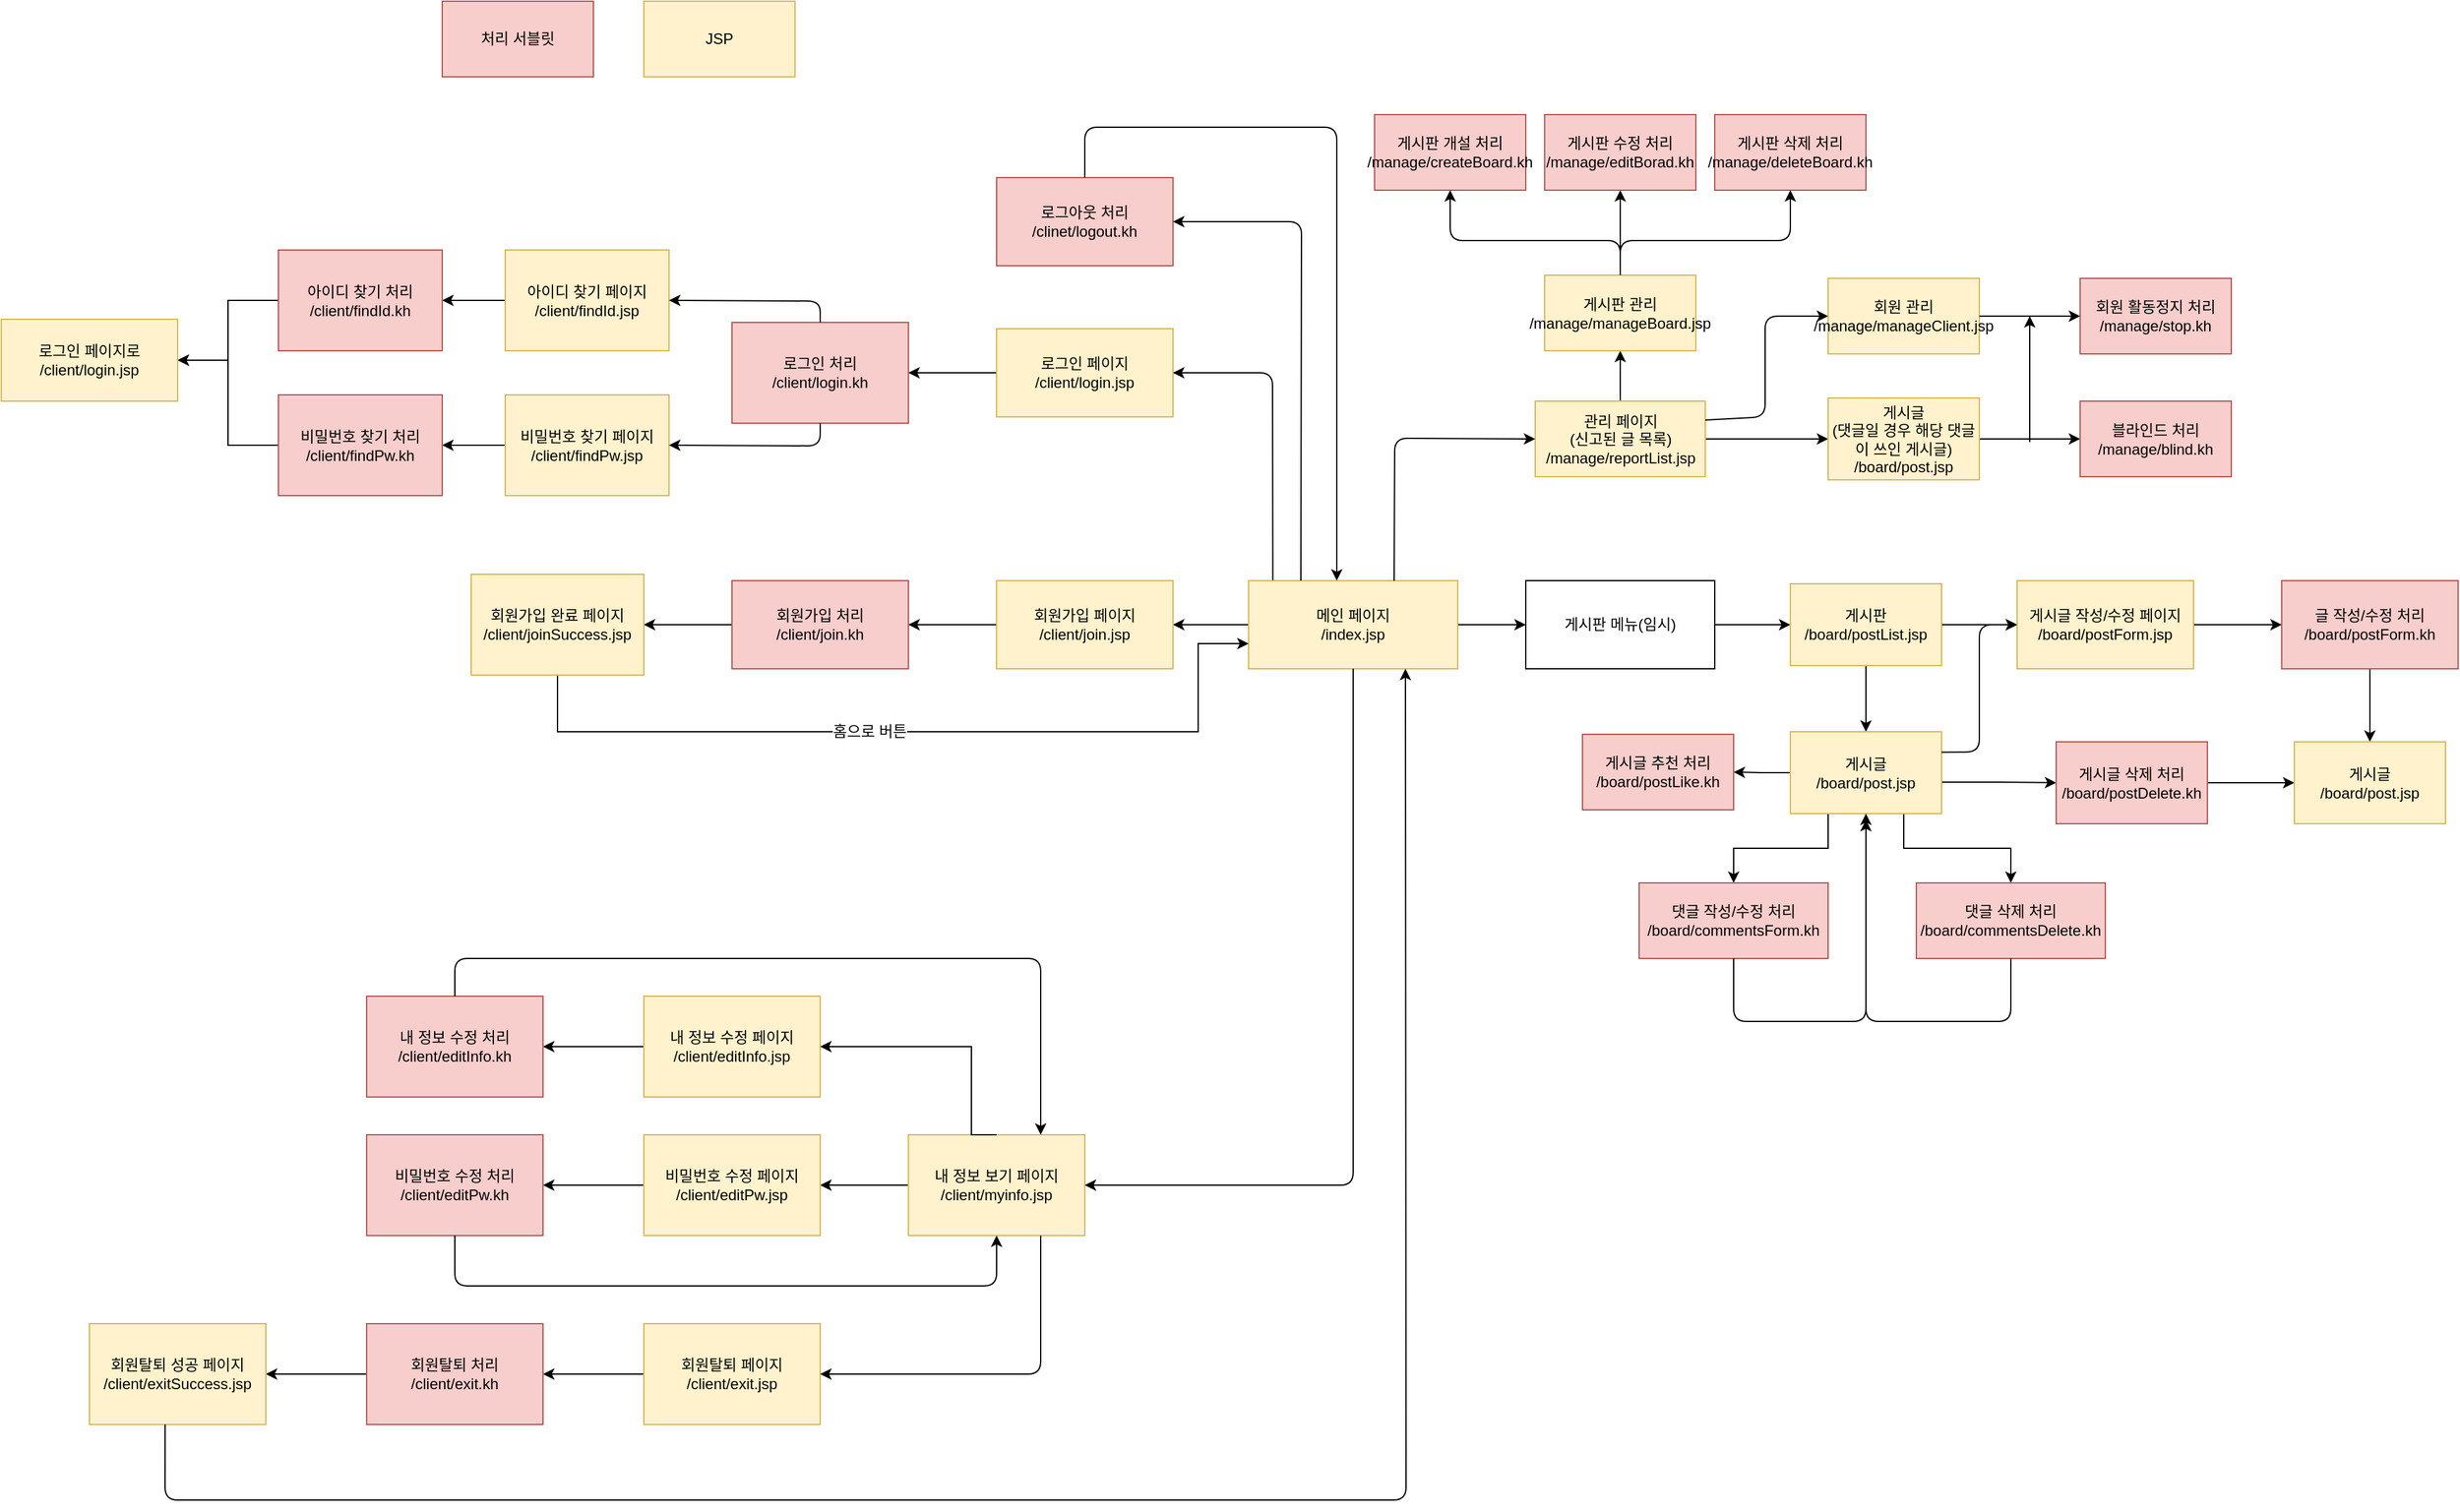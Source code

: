 <mxfile version="14.6.13" type="github">
  <diagram id="mC9mLiqQ_s6ltAapUeoM" name="Page-1">
    <mxGraphModel dx="2530" dy="1842" grid="1" gridSize="10" guides="1" tooltips="1" connect="1" arrows="1" fold="1" page="1" pageScale="1" pageWidth="827" pageHeight="1169" math="0" shadow="0">
      <root>
        <mxCell id="0" />
        <mxCell id="1" parent="0" />
        <mxCell id="nnKQ1JKZnjKHlzkCzVtV-10" value="" style="edgeStyle=orthogonalEdgeStyle;rounded=0;orthogonalLoop=1;jettySize=auto;html=1;" parent="1" source="joYM71LnYFRUX5e8SblC-1" target="Nu2AYAcBw3wLmnYxCcNV-2" edge="1">
          <mxGeometry relative="1" as="geometry" />
        </mxCell>
        <mxCell id="nnKQ1JKZnjKHlzkCzVtV-20" value="" style="edgeStyle=orthogonalEdgeStyle;rounded=0;orthogonalLoop=1;jettySize=auto;html=1;" parent="1" source="joYM71LnYFRUX5e8SblC-1" target="nnKQ1JKZnjKHlzkCzVtV-19" edge="1">
          <mxGeometry relative="1" as="geometry" />
        </mxCell>
        <mxCell id="joYM71LnYFRUX5e8SblC-1" value="&lt;div&gt;메인 페이지&lt;/div&gt;&lt;div&gt;/index.jsp&lt;br&gt;&lt;/div&gt;" style="rounded=0;whiteSpace=wrap;html=1;fillColor=#fff2cc;strokeColor=#d6b656;" parent="1" vertex="1">
          <mxGeometry x="450" y="250" width="166" height="70" as="geometry" />
        </mxCell>
        <mxCell id="Nu2AYAcBw3wLmnYxCcNV-13" value="" style="edgeStyle=orthogonalEdgeStyle;rounded=0;orthogonalLoop=1;jettySize=auto;html=1;" parent="1" source="Nu2AYAcBw3wLmnYxCcNV-1" target="Nu2AYAcBw3wLmnYxCcNV-12" edge="1">
          <mxGeometry relative="1" as="geometry" />
        </mxCell>
        <mxCell id="Nu2AYAcBw3wLmnYxCcNV-1" value="&lt;div&gt;로그인 페이지&lt;/div&gt;&lt;div&gt;/client/login.jsp&lt;br&gt;&lt;/div&gt;" style="rounded=0;whiteSpace=wrap;html=1;fillColor=#fff2cc;strokeColor=#d6b656;" parent="1" vertex="1">
          <mxGeometry x="250" y="50" width="140" height="70" as="geometry" />
        </mxCell>
        <mxCell id="Nu2AYAcBw3wLmnYxCcNV-6" value="" style="edgeStyle=orthogonalEdgeStyle;rounded=0;orthogonalLoop=1;jettySize=auto;html=1;" parent="1" source="Nu2AYAcBw3wLmnYxCcNV-2" target="Nu2AYAcBw3wLmnYxCcNV-5" edge="1">
          <mxGeometry relative="1" as="geometry" />
        </mxCell>
        <mxCell id="Nu2AYAcBw3wLmnYxCcNV-2" value="&lt;div&gt;회원가입 페이지&lt;/div&gt;&lt;div&gt;/client/join.jsp&lt;br&gt;&lt;/div&gt;" style="rounded=0;whiteSpace=wrap;html=1;fillColor=#fff2cc;strokeColor=#d6b656;" parent="1" vertex="1">
          <mxGeometry x="250" y="250" width="140" height="70" as="geometry" />
        </mxCell>
        <mxCell id="Nu2AYAcBw3wLmnYxCcNV-28" value="" style="edgeStyle=orthogonalEdgeStyle;rounded=0;orthogonalLoop=1;jettySize=auto;html=1;" parent="1" source="Nu2AYAcBw3wLmnYxCcNV-5" target="Nu2AYAcBw3wLmnYxCcNV-7" edge="1">
          <mxGeometry relative="1" as="geometry" />
        </mxCell>
        <mxCell id="Nu2AYAcBw3wLmnYxCcNV-5" value="&lt;div&gt;회원가입 처리&lt;br&gt;&lt;/div&gt;&lt;div&gt;/client/join.kh&lt;br&gt;&lt;/div&gt;" style="rounded=0;whiteSpace=wrap;html=1;fillColor=#f8cecc;strokeColor=#b85450;" parent="1" vertex="1">
          <mxGeometry x="40" y="250" width="140" height="70" as="geometry" />
        </mxCell>
        <mxCell id="Nu2AYAcBw3wLmnYxCcNV-10" value="&lt;font style=&quot;font-size: 12px&quot;&gt;홈으로 버튼&lt;/font&gt;" style="edgeStyle=orthogonalEdgeStyle;rounded=0;orthogonalLoop=1;jettySize=auto;html=1;exitX=0.5;exitY=0;exitDx=0;exitDy=0;" parent="1" source="Nu2AYAcBw3wLmnYxCcNV-7" edge="1">
          <mxGeometry relative="1" as="geometry">
            <mxPoint x="450" y="300" as="targetPoint" />
            <Array as="points">
              <mxPoint x="-98" y="370" />
              <mxPoint x="410" y="370" />
              <mxPoint x="410" y="300" />
              <mxPoint x="450" y="300" />
            </Array>
          </mxGeometry>
        </mxCell>
        <mxCell id="Nu2AYAcBw3wLmnYxCcNV-7" value="&lt;div&gt;회원가입 완료 페이지&lt;/div&gt;&lt;div&gt;/client/joinSuccess.jsp&lt;br&gt;&lt;/div&gt;" style="rounded=0;whiteSpace=wrap;html=1;fillColor=#fff2cc;strokeColor=#d6b656;" parent="1" vertex="1">
          <mxGeometry x="-167" y="245" width="137" height="80" as="geometry" />
        </mxCell>
        <mxCell id="Nu2AYAcBw3wLmnYxCcNV-12" value="&lt;div&gt;로그인 처리&lt;/div&gt;&lt;div&gt;/client/login.kh&lt;br&gt;&lt;/div&gt;" style="rounded=0;whiteSpace=wrap;html=1;fillColor=#f8cecc;strokeColor=#b85450;" parent="1" vertex="1">
          <mxGeometry x="40" y="45" width="140" height="80" as="geometry" />
        </mxCell>
        <mxCell id="Nu2AYAcBw3wLmnYxCcNV-21" value="" style="edgeStyle=orthogonalEdgeStyle;rounded=0;orthogonalLoop=1;jettySize=auto;html=1;" parent="1" source="Nu2AYAcBw3wLmnYxCcNV-15" target="Nu2AYAcBw3wLmnYxCcNV-17" edge="1">
          <mxGeometry relative="1" as="geometry" />
        </mxCell>
        <mxCell id="Nu2AYAcBw3wLmnYxCcNV-15" value="&lt;div&gt;아이디 찾기 페이지&lt;br&gt;&lt;/div&gt;&lt;div&gt;/client/findId.jsp&lt;br&gt;&lt;/div&gt;" style="rounded=0;whiteSpace=wrap;html=1;fillColor=#fff2cc;strokeColor=#d6b656;" parent="1" vertex="1">
          <mxGeometry x="-140" y="-12.5" width="130" height="80" as="geometry" />
        </mxCell>
        <mxCell id="Nu2AYAcBw3wLmnYxCcNV-22" value="" style="edgeStyle=orthogonalEdgeStyle;rounded=0;orthogonalLoop=1;jettySize=auto;html=1;" parent="1" source="Nu2AYAcBw3wLmnYxCcNV-16" target="Nu2AYAcBw3wLmnYxCcNV-18" edge="1">
          <mxGeometry relative="1" as="geometry" />
        </mxCell>
        <mxCell id="Nu2AYAcBw3wLmnYxCcNV-16" value="&lt;div&gt;비밀번호 찾기 페이지&lt;br&gt;&lt;/div&gt;&lt;div&gt;/client/findPw.jsp&lt;br&gt;&lt;/div&gt;" style="rounded=0;whiteSpace=wrap;html=1;fillColor=#fff2cc;strokeColor=#d6b656;" parent="1" vertex="1">
          <mxGeometry x="-140" y="102.5" width="130" height="80" as="geometry" />
        </mxCell>
        <mxCell id="Nu2AYAcBw3wLmnYxCcNV-25" value="" style="edgeStyle=orthogonalEdgeStyle;rounded=0;orthogonalLoop=1;jettySize=auto;html=1;" parent="1" source="Nu2AYAcBw3wLmnYxCcNV-17" target="Nu2AYAcBw3wLmnYxCcNV-24" edge="1">
          <mxGeometry relative="1" as="geometry" />
        </mxCell>
        <mxCell id="Nu2AYAcBw3wLmnYxCcNV-17" value="&lt;div&gt;아이디 찾기 처리&lt;br&gt;&lt;/div&gt;&lt;div&gt;/client/findId.kh&lt;br&gt;&lt;/div&gt;" style="rounded=0;whiteSpace=wrap;html=1;fillColor=#f8cecc;strokeColor=#b85450;" parent="1" vertex="1">
          <mxGeometry x="-320" y="-12.5" width="130" height="80" as="geometry" />
        </mxCell>
        <mxCell id="Nu2AYAcBw3wLmnYxCcNV-26" value="" style="edgeStyle=orthogonalEdgeStyle;rounded=0;orthogonalLoop=1;jettySize=auto;html=1;" parent="1" source="Nu2AYAcBw3wLmnYxCcNV-18" target="Nu2AYAcBw3wLmnYxCcNV-24" edge="1">
          <mxGeometry relative="1" as="geometry" />
        </mxCell>
        <mxCell id="Nu2AYAcBw3wLmnYxCcNV-18" value="&lt;div&gt;비밀번호 찾기 처리&lt;br&gt;&lt;/div&gt;&lt;div&gt;/client/findPw.kh&lt;br&gt;&lt;/div&gt;" style="rounded=0;whiteSpace=wrap;html=1;fillColor=#f8cecc;strokeColor=#b85450;" parent="1" vertex="1">
          <mxGeometry x="-320" y="102.5" width="130" height="80" as="geometry" />
        </mxCell>
        <mxCell id="Nu2AYAcBw3wLmnYxCcNV-24" value="&lt;div&gt;로그인 페이지로&lt;/div&gt;&lt;div&gt;/client/login.jsp&lt;br&gt;&lt;/div&gt;" style="rounded=0;whiteSpace=wrap;html=1;fillColor=#fff2cc;strokeColor=#d6b656;" parent="1" vertex="1">
          <mxGeometry x="-540" y="42.5" width="140" height="65" as="geometry" />
        </mxCell>
        <mxCell id="QGhlJYClcwNzzbrt0RkC-1" value="" style="edgeStyle=orthogonalEdgeStyle;rounded=0;orthogonalLoop=1;jettySize=auto;html=1;" parent="1" source="Nu2AYAcBw3wLmnYxCcNV-31" target="Nu2AYAcBw3wLmnYxCcNV-33" edge="1">
          <mxGeometry relative="1" as="geometry" />
        </mxCell>
        <mxCell id="Nu2AYAcBw3wLmnYxCcNV-31" value="&lt;div&gt;내 정보 보기 페이지&lt;br&gt;&lt;/div&gt;&lt;div&gt;/client/myinfo.jsp&lt;br&gt;&lt;/div&gt;" style="rounded=0;whiteSpace=wrap;html=1;fillColor=#fff2cc;strokeColor=#d6b656;" parent="1" vertex="1">
          <mxGeometry x="180" y="690" width="140" height="80" as="geometry" />
        </mxCell>
        <mxCell id="nnKQ1JKZnjKHlzkCzVtV-5" value="" style="edgeStyle=orthogonalEdgeStyle;rounded=0;orthogonalLoop=1;jettySize=auto;html=1;" parent="1" source="Nu2AYAcBw3wLmnYxCcNV-32" target="Nu2AYAcBw3wLmnYxCcNV-37" edge="1">
          <mxGeometry relative="1" as="geometry" />
        </mxCell>
        <mxCell id="Nu2AYAcBw3wLmnYxCcNV-32" value="&lt;div&gt;회원탈퇴 페이지&lt;br&gt;&lt;/div&gt;&lt;div&gt;/client/exit.jsp&lt;br&gt;&lt;/div&gt;" style="rounded=0;whiteSpace=wrap;html=1;fillColor=#fff2cc;strokeColor=#d6b656;" parent="1" vertex="1">
          <mxGeometry x="-30" y="840" width="140" height="80" as="geometry" />
        </mxCell>
        <mxCell id="QGhlJYClcwNzzbrt0RkC-2" value="" style="edgeStyle=orthogonalEdgeStyle;rounded=0;orthogonalLoop=1;jettySize=auto;html=1;" parent="1" source="Nu2AYAcBw3wLmnYxCcNV-33" target="Nu2AYAcBw3wLmnYxCcNV-36" edge="1">
          <mxGeometry relative="1" as="geometry" />
        </mxCell>
        <mxCell id="Nu2AYAcBw3wLmnYxCcNV-33" value="&lt;div&gt;비밀번호 수정 페이지&lt;br&gt;&lt;/div&gt;&lt;div&gt;/client/editPw.jsp&lt;br&gt;&lt;/div&gt;" style="rounded=0;whiteSpace=wrap;html=1;fillColor=#fff2cc;strokeColor=#d6b656;" parent="1" vertex="1">
          <mxGeometry x="-30" y="690" width="140" height="80" as="geometry" />
        </mxCell>
        <mxCell id="QGhlJYClcwNzzbrt0RkC-6" value="" style="edgeStyle=orthogonalEdgeStyle;rounded=0;orthogonalLoop=1;jettySize=auto;html=1;" parent="1" source="Nu2AYAcBw3wLmnYxCcNV-34" target="Nu2AYAcBw3wLmnYxCcNV-35" edge="1">
          <mxGeometry relative="1" as="geometry" />
        </mxCell>
        <mxCell id="Nu2AYAcBw3wLmnYxCcNV-34" value="&lt;div&gt;내 정보 수정 페이지&lt;br&gt;&lt;/div&gt;&lt;div&gt;/client/editInfo.jsp&lt;br&gt;&lt;/div&gt;" style="rounded=0;whiteSpace=wrap;html=1;fillColor=#fff2cc;strokeColor=#d6b656;" parent="1" vertex="1">
          <mxGeometry x="-30" y="580" width="140" height="80" as="geometry" />
        </mxCell>
        <mxCell id="Nu2AYAcBw3wLmnYxCcNV-35" value="&lt;div&gt;내 정보 수정 처리&lt;br&gt;&lt;/div&gt;&lt;div&gt;/client/editInfo.kh&lt;br&gt;&lt;/div&gt;" style="rounded=0;whiteSpace=wrap;html=1;fillColor=#f8cecc;strokeColor=#b85450;" parent="1" vertex="1">
          <mxGeometry x="-250" y="580" width="140" height="80" as="geometry" />
        </mxCell>
        <mxCell id="Nu2AYAcBw3wLmnYxCcNV-36" value="&lt;div&gt;비밀번호 수정 처리&lt;br&gt;&lt;/div&gt;&lt;div&gt;/client/editPw.kh&lt;br&gt;&lt;/div&gt;" style="rounded=0;whiteSpace=wrap;html=1;fillColor=#f8cecc;strokeColor=#b85450;" parent="1" vertex="1">
          <mxGeometry x="-250" y="690" width="140" height="80" as="geometry" />
        </mxCell>
        <mxCell id="nnKQ1JKZnjKHlzkCzVtV-7" value="" style="edgeStyle=orthogonalEdgeStyle;rounded=0;orthogonalLoop=1;jettySize=auto;html=1;" parent="1" source="Nu2AYAcBw3wLmnYxCcNV-37" target="nnKQ1JKZnjKHlzkCzVtV-6" edge="1">
          <mxGeometry relative="1" as="geometry" />
        </mxCell>
        <mxCell id="Nu2AYAcBw3wLmnYxCcNV-37" value="&lt;div&gt;회원탈퇴 처리&lt;br&gt;&lt;/div&gt;&lt;div&gt;/client/exit.kh&lt;br&gt;&lt;/div&gt;" style="rounded=0;whiteSpace=wrap;html=1;fillColor=#f8cecc;strokeColor=#b85450;" parent="1" vertex="1">
          <mxGeometry x="-250" y="840" width="140" height="80" as="geometry" />
        </mxCell>
        <mxCell id="QGhlJYClcwNzzbrt0RkC-5" value="" style="endArrow=classic;html=1;rounded=0;edgeStyle=orthogonalEdgeStyle;exitX=0.5;exitY=0;exitDx=0;exitDy=0;entryX=1;entryY=0.5;entryDx=0;entryDy=0;" parent="1" source="Nu2AYAcBw3wLmnYxCcNV-31" target="Nu2AYAcBw3wLmnYxCcNV-34" edge="1">
          <mxGeometry width="50" height="50" relative="1" as="geometry">
            <mxPoint x="200" y="625" as="sourcePoint" />
            <mxPoint x="250" y="575" as="targetPoint" />
            <Array as="points">
              <mxPoint x="230" y="690" />
              <mxPoint x="230" y="620" />
            </Array>
          </mxGeometry>
        </mxCell>
        <mxCell id="nnKQ1JKZnjKHlzkCzVtV-1" value="" style="endArrow=classic;html=1;exitX=0.5;exitY=1;exitDx=0;exitDy=0;entryX=1;entryY=0.5;entryDx=0;entryDy=0;" parent="1" source="joYM71LnYFRUX5e8SblC-1" target="Nu2AYAcBw3wLmnYxCcNV-31" edge="1">
          <mxGeometry width="50" height="50" relative="1" as="geometry">
            <mxPoint x="550" y="620" as="sourcePoint" />
            <mxPoint x="460" y="730" as="targetPoint" />
            <Array as="points">
              <mxPoint x="533" y="730" />
            </Array>
          </mxGeometry>
        </mxCell>
        <mxCell id="nnKQ1JKZnjKHlzkCzVtV-2" value="" style="endArrow=classic;html=1;exitX=0.5;exitY=0;exitDx=0;exitDy=0;entryX=0.75;entryY=0;entryDx=0;entryDy=0;" parent="1" source="Nu2AYAcBw3wLmnYxCcNV-35" target="Nu2AYAcBw3wLmnYxCcNV-31" edge="1">
          <mxGeometry width="50" height="50" relative="1" as="geometry">
            <mxPoint x="-350" y="585" as="sourcePoint" />
            <mxPoint x="-300" y="535" as="targetPoint" />
            <Array as="points">
              <mxPoint x="-180" y="550" />
              <mxPoint x="285" y="550" />
            </Array>
          </mxGeometry>
        </mxCell>
        <mxCell id="nnKQ1JKZnjKHlzkCzVtV-3" value="" style="endArrow=classic;html=1;exitX=0.5;exitY=1;exitDx=0;exitDy=0;entryX=0.5;entryY=1;entryDx=0;entryDy=0;" parent="1" source="Nu2AYAcBw3wLmnYxCcNV-36" target="Nu2AYAcBw3wLmnYxCcNV-31" edge="1">
          <mxGeometry width="50" height="50" relative="1" as="geometry">
            <mxPoint x="16" y="843" as="sourcePoint" />
            <mxPoint x="66" y="793" as="targetPoint" />
            <Array as="points">
              <mxPoint x="-180" y="810" />
              <mxPoint x="250" y="810" />
            </Array>
          </mxGeometry>
        </mxCell>
        <mxCell id="nnKQ1JKZnjKHlzkCzVtV-4" value="" style="endArrow=classic;html=1;exitX=0.75;exitY=1;exitDx=0;exitDy=0;entryX=1;entryY=0.5;entryDx=0;entryDy=0;" parent="1" source="Nu2AYAcBw3wLmnYxCcNV-31" target="Nu2AYAcBw3wLmnYxCcNV-32" edge="1">
          <mxGeometry width="50" height="50" relative="1" as="geometry">
            <mxPoint x="226.5" y="910" as="sourcePoint" />
            <mxPoint x="276.5" y="860" as="targetPoint" />
            <Array as="points">
              <mxPoint x="285" y="880" />
            </Array>
          </mxGeometry>
        </mxCell>
        <mxCell id="nnKQ1JKZnjKHlzkCzVtV-6" value="&lt;div&gt;회원탈퇴 성공 페이지&lt;/div&gt;&lt;div&gt;/client/exitSuccess.jsp&lt;br&gt;&lt;/div&gt;" style="rounded=0;whiteSpace=wrap;html=1;fillColor=#fff2cc;strokeColor=#d6b656;" parent="1" vertex="1">
          <mxGeometry x="-470" y="840" width="140" height="80" as="geometry" />
        </mxCell>
        <mxCell id="nnKQ1JKZnjKHlzkCzVtV-8" value="" style="endArrow=classic;html=1;exitX=0.429;exitY=1;exitDx=0;exitDy=0;exitPerimeter=0;entryX=0.75;entryY=1;entryDx=0;entryDy=0;" parent="1" source="nnKQ1JKZnjKHlzkCzVtV-6" target="joYM71LnYFRUX5e8SblC-1" edge="1">
          <mxGeometry width="50" height="50" relative="1" as="geometry">
            <mxPoint x="-320" y="1010" as="sourcePoint" />
            <mxPoint x="440" y="880" as="targetPoint" />
            <Array as="points">
              <mxPoint x="-410" y="980" />
              <mxPoint x="575" y="980" />
            </Array>
          </mxGeometry>
        </mxCell>
        <mxCell id="nnKQ1JKZnjKHlzkCzVtV-11" value="" style="endArrow=classic;html=1;entryX=1;entryY=0.5;entryDx=0;entryDy=0;" parent="1" source="Nu2AYAcBw3wLmnYxCcNV-12" target="Nu2AYAcBw3wLmnYxCcNV-15" edge="1">
          <mxGeometry width="50" height="50" relative="1" as="geometry">
            <mxPoint x="50" y="10" as="sourcePoint" />
            <mxPoint x="100" y="-40" as="targetPoint" />
            <Array as="points">
              <mxPoint x="110" y="28" />
            </Array>
          </mxGeometry>
        </mxCell>
        <mxCell id="nnKQ1JKZnjKHlzkCzVtV-12" value="" style="endArrow=classic;html=1;exitX=0.5;exitY=1;exitDx=0;exitDy=0;entryX=1;entryY=0.5;entryDx=0;entryDy=0;" parent="1" source="Nu2AYAcBw3wLmnYxCcNV-12" target="Nu2AYAcBw3wLmnYxCcNV-16" edge="1">
          <mxGeometry width="50" height="50" relative="1" as="geometry">
            <mxPoint x="50" y="10" as="sourcePoint" />
            <mxPoint x="100" y="-40" as="targetPoint" />
            <Array as="points">
              <mxPoint x="110" y="143" />
            </Array>
          </mxGeometry>
        </mxCell>
        <mxCell id="nnKQ1JKZnjKHlzkCzVtV-15" value="" style="endArrow=classic;html=1;exitX=0.116;exitY=-0.005;exitDx=0;exitDy=0;exitPerimeter=0;entryX=1;entryY=0.5;entryDx=0;entryDy=0;" parent="1" source="joYM71LnYFRUX5e8SblC-1" target="Nu2AYAcBw3wLmnYxCcNV-1" edge="1">
          <mxGeometry width="50" height="50" relative="1" as="geometry">
            <mxPoint x="380" y="10" as="sourcePoint" />
            <mxPoint x="550" y="-140" as="targetPoint" />
            <Array as="points">
              <mxPoint x="469" y="85" />
            </Array>
          </mxGeometry>
        </mxCell>
        <mxCell id="nnKQ1JKZnjKHlzkCzVtV-16" value="&lt;div&gt;로그아웃 처리&lt;/div&gt;&lt;div&gt;/clinet/logout.kh&lt;br&gt;&lt;/div&gt;" style="rounded=0;whiteSpace=wrap;html=1;fillColor=#f8cecc;strokeColor=#b85450;" parent="1" vertex="1">
          <mxGeometry x="250" y="-70" width="140" height="70" as="geometry" />
        </mxCell>
        <mxCell id="nnKQ1JKZnjKHlzkCzVtV-17" value="" style="endArrow=classic;html=1;exitX=0.25;exitY=0;exitDx=0;exitDy=0;entryX=1;entryY=0.5;entryDx=0;entryDy=0;" parent="1" source="joYM71LnYFRUX5e8SblC-1" target="nnKQ1JKZnjKHlzkCzVtV-16" edge="1">
          <mxGeometry width="50" height="50" relative="1" as="geometry">
            <mxPoint x="520" y="-30" as="sourcePoint" />
            <mxPoint x="590" y="-100" as="targetPoint" />
            <Array as="points">
              <mxPoint x="492" y="-35" />
            </Array>
          </mxGeometry>
        </mxCell>
        <mxCell id="nnKQ1JKZnjKHlzkCzVtV-18" value="" style="endArrow=classic;html=1;exitX=0.5;exitY=0;exitDx=0;exitDy=0;" parent="1" source="nnKQ1JKZnjKHlzkCzVtV-16" edge="1">
          <mxGeometry width="50" height="50" relative="1" as="geometry">
            <mxPoint x="470" y="-110" as="sourcePoint" />
            <mxPoint x="520" y="250" as="targetPoint" />
            <Array as="points">
              <mxPoint x="320" y="-110" />
              <mxPoint x="520" y="-110" />
            </Array>
          </mxGeometry>
        </mxCell>
        <mxCell id="R1qjKSbSTeQgbjsGCtFt-1" value="" style="edgeStyle=orthogonalEdgeStyle;rounded=0;orthogonalLoop=1;jettySize=auto;html=1;" parent="1" source="nnKQ1JKZnjKHlzkCzVtV-19" target="nnKQ1JKZnjKHlzkCzVtV-21" edge="1">
          <mxGeometry relative="1" as="geometry" />
        </mxCell>
        <mxCell id="nnKQ1JKZnjKHlzkCzVtV-19" value="게시판 메뉴(임시)" style="rounded=0;whiteSpace=wrap;html=1;" parent="1" vertex="1">
          <mxGeometry x="670" y="250" width="150" height="70" as="geometry" />
        </mxCell>
        <mxCell id="R1qjKSbSTeQgbjsGCtFt-2" value="" style="edgeStyle=orthogonalEdgeStyle;rounded=0;orthogonalLoop=1;jettySize=auto;html=1;" parent="1" source="nnKQ1JKZnjKHlzkCzVtV-21" target="nnKQ1JKZnjKHlzkCzVtV-22" edge="1">
          <mxGeometry relative="1" as="geometry" />
        </mxCell>
        <mxCell id="R1qjKSbSTeQgbjsGCtFt-3" value="" style="edgeStyle=orthogonalEdgeStyle;rounded=0;orthogonalLoop=1;jettySize=auto;html=1;" parent="1" source="nnKQ1JKZnjKHlzkCzVtV-21" target="nnKQ1JKZnjKHlzkCzVtV-24" edge="1">
          <mxGeometry relative="1" as="geometry" />
        </mxCell>
        <mxCell id="nnKQ1JKZnjKHlzkCzVtV-21" value="&lt;div&gt;게시판&lt;/div&gt;&lt;div&gt;/board/postList.jsp&lt;/div&gt;" style="rounded=0;whiteSpace=wrap;html=1;fillColor=#fff2cc;strokeColor=#d6b656;" parent="1" vertex="1">
          <mxGeometry x="880" y="252.5" width="120" height="65" as="geometry" />
        </mxCell>
        <mxCell id="R1qjKSbSTeQgbjsGCtFt-4" value="" style="edgeStyle=orthogonalEdgeStyle;rounded=0;orthogonalLoop=1;jettySize=auto;html=1;" parent="1" source="nnKQ1JKZnjKHlzkCzVtV-22" target="nnKQ1JKZnjKHlzkCzVtV-23" edge="1">
          <mxGeometry relative="1" as="geometry" />
        </mxCell>
        <mxCell id="R1qjKSbSTeQgbjsGCtFt-5" value="" style="edgeStyle=orthogonalEdgeStyle;rounded=0;orthogonalLoop=1;jettySize=auto;html=1;exitX=1;exitY=0.615;exitDx=0;exitDy=0;exitPerimeter=0;" parent="1" source="nnKQ1JKZnjKHlzkCzVtV-24" target="nnKQ1JKZnjKHlzkCzVtV-25" edge="1">
          <mxGeometry relative="1" as="geometry">
            <mxPoint x="1010" y="413" as="sourcePoint" />
          </mxGeometry>
        </mxCell>
        <mxCell id="nnKQ1JKZnjKHlzkCzVtV-22" value="&lt;div&gt;게시글 작성/수정 페이지&lt;/div&gt;&lt;div&gt;/board/postForm.jsp&lt;br&gt;&lt;/div&gt;" style="rounded=0;whiteSpace=wrap;html=1;fillColor=#fff2cc;strokeColor=#d6b656;" parent="1" vertex="1">
          <mxGeometry x="1060" y="250" width="140" height="70" as="geometry" />
        </mxCell>
        <mxCell id="R1qjKSbSTeQgbjsGCtFt-13" value="" style="edgeStyle=orthogonalEdgeStyle;rounded=0;orthogonalLoop=1;jettySize=auto;html=1;" parent="1" source="nnKQ1JKZnjKHlzkCzVtV-23" target="R1qjKSbSTeQgbjsGCtFt-12" edge="1">
          <mxGeometry relative="1" as="geometry" />
        </mxCell>
        <mxCell id="nnKQ1JKZnjKHlzkCzVtV-23" value="&lt;div&gt;글 작성/수정 처리&lt;br&gt;&lt;/div&gt;&lt;div&gt;/board/postForm.kh&lt;br&gt;&lt;/div&gt;" style="rounded=0;whiteSpace=wrap;html=1;fillColor=#f8cecc;strokeColor=#b85450;" parent="1" vertex="1">
          <mxGeometry x="1270" y="250" width="140" height="70" as="geometry" />
        </mxCell>
        <mxCell id="R1qjKSbSTeQgbjsGCtFt-6" value="" style="edgeStyle=orthogonalEdgeStyle;rounded=0;orthogonalLoop=1;jettySize=auto;html=1;exitX=0.75;exitY=1;exitDx=0;exitDy=0;" parent="1" source="nnKQ1JKZnjKHlzkCzVtV-24" target="nnKQ1JKZnjKHlzkCzVtV-27" edge="1">
          <mxGeometry relative="1" as="geometry" />
        </mxCell>
        <mxCell id="R1qjKSbSTeQgbjsGCtFt-7" value="" style="edgeStyle=orthogonalEdgeStyle;rounded=0;orthogonalLoop=1;jettySize=auto;html=1;entryX=0.5;entryY=0;entryDx=0;entryDy=0;exitX=0.25;exitY=1;exitDx=0;exitDy=0;" parent="1" source="nnKQ1JKZnjKHlzkCzVtV-24" target="nnKQ1JKZnjKHlzkCzVtV-26" edge="1">
          <mxGeometry relative="1" as="geometry" />
        </mxCell>
        <mxCell id="R1qjKSbSTeQgbjsGCtFt-16" value="" style="edgeStyle=orthogonalEdgeStyle;rounded=0;orthogonalLoop=1;jettySize=auto;html=1;" parent="1" source="nnKQ1JKZnjKHlzkCzVtV-24" target="R1qjKSbSTeQgbjsGCtFt-15" edge="1">
          <mxGeometry relative="1" as="geometry" />
        </mxCell>
        <mxCell id="nnKQ1JKZnjKHlzkCzVtV-24" value="&lt;div&gt;게시글&lt;/div&gt;&lt;div&gt;/board/post.jsp&lt;/div&gt;" style="rounded=0;whiteSpace=wrap;html=1;fillColor=#fff2cc;strokeColor=#d6b656;" parent="1" vertex="1">
          <mxGeometry x="880" y="370" width="120" height="65" as="geometry" />
        </mxCell>
        <mxCell id="R1qjKSbSTeQgbjsGCtFt-14" value="" style="edgeStyle=orthogonalEdgeStyle;rounded=0;orthogonalLoop=1;jettySize=auto;html=1;" parent="1" source="nnKQ1JKZnjKHlzkCzVtV-25" target="R1qjKSbSTeQgbjsGCtFt-12" edge="1">
          <mxGeometry relative="1" as="geometry" />
        </mxCell>
        <mxCell id="nnKQ1JKZnjKHlzkCzVtV-25" value="&lt;div&gt;게시글 삭제 처리&lt;/div&gt;&lt;div&gt;/board/postDelete.kh&lt;br&gt;&lt;/div&gt;" style="rounded=0;whiteSpace=wrap;html=1;fillColor=#f8cecc;strokeColor=#b85450;" parent="1" vertex="1">
          <mxGeometry x="1091" y="378" width="120" height="65" as="geometry" />
        </mxCell>
        <mxCell id="nnKQ1JKZnjKHlzkCzVtV-26" value="&lt;div&gt;댓글 작성/수정 처리&lt;/div&gt;&lt;div&gt;/board/commentsForm.kh&lt;br&gt;&lt;/div&gt;" style="rounded=0;whiteSpace=wrap;html=1;fillColor=#f8cecc;strokeColor=#b85450;" parent="1" vertex="1">
          <mxGeometry x="760" y="490" width="150" height="60" as="geometry" />
        </mxCell>
        <mxCell id="nnKQ1JKZnjKHlzkCzVtV-27" value="&lt;div&gt;댓글 삭제 처리&lt;/div&gt;&lt;div&gt;/board/commentsDelete.kh&lt;br&gt;&lt;/div&gt;" style="rounded=0;whiteSpace=wrap;html=1;fillColor=#f8cecc;strokeColor=#b85450;" parent="1" vertex="1">
          <mxGeometry x="980" y="490" width="150" height="60" as="geometry" />
        </mxCell>
        <mxCell id="R1qjKSbSTeQgbjsGCtFt-8" value="" style="endArrow=classic;html=1;exitX=1;exitY=0.25;exitDx=0;exitDy=0;entryX=0;entryY=0.5;entryDx=0;entryDy=0;" parent="1" source="nnKQ1JKZnjKHlzkCzVtV-24" target="nnKQ1JKZnjKHlzkCzVtV-22" edge="1">
          <mxGeometry width="50" height="50" relative="1" as="geometry">
            <mxPoint x="1030" y="400" as="sourcePoint" />
            <mxPoint x="1030" y="290" as="targetPoint" />
            <Array as="points">
              <mxPoint x="1030" y="386" />
              <mxPoint x="1030" y="285" />
            </Array>
          </mxGeometry>
        </mxCell>
        <mxCell id="R1qjKSbSTeQgbjsGCtFt-9" value="" style="endArrow=classic;html=1;exitX=0.5;exitY=1;exitDx=0;exitDy=0;entryX=0.5;entryY=1;entryDx=0;entryDy=0;" parent="1" source="nnKQ1JKZnjKHlzkCzVtV-27" target="nnKQ1JKZnjKHlzkCzVtV-24" edge="1">
          <mxGeometry width="50" height="50" relative="1" as="geometry">
            <mxPoint x="1090" y="370" as="sourcePoint" />
            <mxPoint x="1055" y="640" as="targetPoint" />
            <Array as="points">
              <mxPoint x="1055" y="600" />
              <mxPoint x="940" y="600" />
            </Array>
          </mxGeometry>
        </mxCell>
        <mxCell id="R1qjKSbSTeQgbjsGCtFt-10" value="" style="endArrow=classic;html=1;" parent="1" edge="1">
          <mxGeometry width="50" height="50" relative="1" as="geometry">
            <mxPoint x="835" y="550" as="sourcePoint" />
            <mxPoint x="940" y="440" as="targetPoint" />
            <Array as="points">
              <mxPoint x="835" y="600" />
              <mxPoint x="940" y="600" />
            </Array>
          </mxGeometry>
        </mxCell>
        <mxCell id="R1qjKSbSTeQgbjsGCtFt-12" value="&lt;div&gt;게시글&lt;/div&gt;&lt;div&gt;/board/post.jsp&lt;/div&gt;" style="rounded=0;whiteSpace=wrap;html=1;fillColor=#fff2cc;strokeColor=#d6b656;" parent="1" vertex="1">
          <mxGeometry x="1280" y="378" width="120" height="65" as="geometry" />
        </mxCell>
        <mxCell id="R1qjKSbSTeQgbjsGCtFt-15" value="&lt;div&gt;게시글 추천 처리&lt;br&gt;&lt;/div&gt;&lt;div&gt;/board/postLike.kh&lt;br&gt;&lt;/div&gt;" style="rounded=0;whiteSpace=wrap;html=1;fillColor=#f8cecc;strokeColor=#b85450;" parent="1" vertex="1">
          <mxGeometry x="715" y="372" width="120" height="60" as="geometry" />
        </mxCell>
        <mxCell id="zA-9McpOUw8L5y3S4UUD-3" value="" style="edgeStyle=orthogonalEdgeStyle;rounded=0;orthogonalLoop=1;jettySize=auto;html=1;" parent="1" source="R1qjKSbSTeQgbjsGCtFt-19" target="zA-9McpOUw8L5y3S4UUD-1" edge="1">
          <mxGeometry relative="1" as="geometry" />
        </mxCell>
        <mxCell id="zA-9McpOUw8L5y3S4UUD-4" value="" style="edgeStyle=orthogonalEdgeStyle;rounded=0;orthogonalLoop=1;jettySize=auto;html=1;" parent="1" source="R1qjKSbSTeQgbjsGCtFt-19" target="R1qjKSbSTeQgbjsGCtFt-21" edge="1">
          <mxGeometry relative="1" as="geometry" />
        </mxCell>
        <mxCell id="R1qjKSbSTeQgbjsGCtFt-19" value="&lt;div&gt;관리 페이지&lt;/div&gt;&lt;div&gt;(신고된 글 목록)&lt;br&gt;&lt;/div&gt;&lt;div&gt;/manage/reportList.jsp&lt;br&gt;&lt;/div&gt;" style="rounded=0;whiteSpace=wrap;html=1;fillColor=#fff2cc;strokeColor=#d6b656;" parent="1" vertex="1">
          <mxGeometry x="677.5" y="107.5" width="135" height="60" as="geometry" />
        </mxCell>
        <mxCell id="R1qjKSbSTeQgbjsGCtFt-20" value="" style="endArrow=classic;html=1;exitX=0.696;exitY=0.002;exitDx=0;exitDy=0;exitPerimeter=0;entryX=0;entryY=0.5;entryDx=0;entryDy=0;" parent="1" source="joYM71LnYFRUX5e8SblC-1" target="R1qjKSbSTeQgbjsGCtFt-19" edge="1">
          <mxGeometry width="50" height="50" relative="1" as="geometry">
            <mxPoint x="900" y="170" as="sourcePoint" />
            <mxPoint x="950" y="120" as="targetPoint" />
            <Array as="points">
              <mxPoint x="566" y="137" />
            </Array>
          </mxGeometry>
        </mxCell>
        <mxCell id="R1qjKSbSTeQgbjsGCtFt-24" value="" style="edgeStyle=orthogonalEdgeStyle;rounded=0;orthogonalLoop=1;jettySize=auto;html=1;" parent="1" source="R1qjKSbSTeQgbjsGCtFt-21" target="R1qjKSbSTeQgbjsGCtFt-23" edge="1">
          <mxGeometry relative="1" as="geometry" />
        </mxCell>
        <mxCell id="R1qjKSbSTeQgbjsGCtFt-21" value="&lt;div&gt;게시글&lt;/div&gt;&lt;div&gt;(댓글일 경우 해당 댓글이 쓰인 게시글)&lt;br&gt;&lt;/div&gt;&lt;div&gt;/board/post.jsp&lt;/div&gt;" style="rounded=0;whiteSpace=wrap;html=1;fillColor=#fff2cc;strokeColor=#d6b656;" parent="1" vertex="1">
          <mxGeometry x="910" y="105" width="120" height="65" as="geometry" />
        </mxCell>
        <mxCell id="R1qjKSbSTeQgbjsGCtFt-23" value="&lt;div&gt;블라인드 처리&lt;/div&gt;&lt;div&gt;/manage/blind.kh&lt;br&gt;&lt;/div&gt;" style="rounded=0;whiteSpace=wrap;html=1;fillColor=#f8cecc;strokeColor=#b85450;" parent="1" vertex="1">
          <mxGeometry x="1110" y="107.5" width="120" height="60" as="geometry" />
        </mxCell>
        <mxCell id="R1qjKSbSTeQgbjsGCtFt-25" value="&lt;div&gt;회원 활동정지 처리&lt;/div&gt;&lt;div&gt;/manage/stop.kh&lt;br&gt;&lt;/div&gt;" style="rounded=0;whiteSpace=wrap;html=1;fillColor=#f8cecc;strokeColor=#b85450;" parent="1" vertex="1">
          <mxGeometry x="1110" y="10" width="120" height="60" as="geometry" />
        </mxCell>
        <mxCell id="zA-9McpOUw8L5y3S4UUD-12" value="" style="edgeStyle=orthogonalEdgeStyle;rounded=0;orthogonalLoop=1;jettySize=auto;html=1;" parent="1" source="zA-9McpOUw8L5y3S4UUD-1" target="zA-9McpOUw8L5y3S4UUD-10" edge="1">
          <mxGeometry relative="1" as="geometry" />
        </mxCell>
        <mxCell id="zA-9McpOUw8L5y3S4UUD-1" value="&lt;div&gt;게시판 관리&lt;br&gt;&lt;/div&gt;&lt;div&gt;/manage/manageBoard.jsp&lt;br&gt;&lt;/div&gt;" style="rounded=0;whiteSpace=wrap;html=1;fillColor=#fff2cc;strokeColor=#d6b656;" parent="1" vertex="1">
          <mxGeometry x="685" y="7.5" width="120" height="60" as="geometry" />
        </mxCell>
        <mxCell id="zA-9McpOUw8L5y3S4UUD-2" value="&lt;div&gt;회원 관리&lt;/div&gt;&lt;div&gt;/manage/manageClient.jsp&lt;br&gt;&lt;/div&gt;" style="rounded=0;whiteSpace=wrap;html=1;fillColor=#fff2cc;strokeColor=#d6b656;" parent="1" vertex="1">
          <mxGeometry x="910" y="10" width="120" height="60" as="geometry" />
        </mxCell>
        <mxCell id="zA-9McpOUw8L5y3S4UUD-5" value="" style="endArrow=classic;html=1;exitX=1;exitY=0.25;exitDx=0;exitDy=0;entryX=0;entryY=0.5;entryDx=0;entryDy=0;" parent="1" source="R1qjKSbSTeQgbjsGCtFt-19" target="zA-9McpOUw8L5y3S4UUD-2" edge="1">
          <mxGeometry width="50" height="50" relative="1" as="geometry">
            <mxPoint x="870" y="60" as="sourcePoint" />
            <mxPoint x="920" y="10" as="targetPoint" />
            <Array as="points">
              <mxPoint x="860" y="120" />
              <mxPoint x="860" y="40" />
            </Array>
          </mxGeometry>
        </mxCell>
        <mxCell id="zA-9McpOUw8L5y3S4UUD-6" value="" style="endArrow=classic;html=1;exitX=1;exitY=0.5;exitDx=0;exitDy=0;entryX=0;entryY=0.5;entryDx=0;entryDy=0;" parent="1" source="zA-9McpOUw8L5y3S4UUD-2" target="R1qjKSbSTeQgbjsGCtFt-25" edge="1">
          <mxGeometry width="50" height="50" relative="1" as="geometry">
            <mxPoint x="1041" y="95" as="sourcePoint" />
            <mxPoint x="1091" y="45" as="targetPoint" />
          </mxGeometry>
        </mxCell>
        <mxCell id="zA-9McpOUw8L5y3S4UUD-8" value="" style="endArrow=classic;html=1;" parent="1" edge="1">
          <mxGeometry width="50" height="50" relative="1" as="geometry">
            <mxPoint x="1070" y="140" as="sourcePoint" />
            <mxPoint x="1070" y="40" as="targetPoint" />
          </mxGeometry>
        </mxCell>
        <mxCell id="zA-9McpOUw8L5y3S4UUD-9" value="&lt;div&gt;게시판 개설 처리&lt;br&gt;&lt;/div&gt;&lt;div&gt;/manage/createBoard.kh&lt;br&gt;&lt;/div&gt;" style="rounded=0;whiteSpace=wrap;html=1;fillColor=#f8cecc;strokeColor=#b85450;" parent="1" vertex="1">
          <mxGeometry x="550" y="-120" width="120" height="60" as="geometry" />
        </mxCell>
        <mxCell id="zA-9McpOUw8L5y3S4UUD-10" value="&lt;div&gt;게시판 수정 처리&lt;br&gt;&lt;/div&gt;&lt;div&gt;/manage/editBorad.kh&lt;br&gt;&lt;/div&gt;" style="rounded=0;whiteSpace=wrap;html=1;fillColor=#f8cecc;strokeColor=#b85450;" parent="1" vertex="1">
          <mxGeometry x="685" y="-120" width="120" height="60" as="geometry" />
        </mxCell>
        <mxCell id="zA-9McpOUw8L5y3S4UUD-11" value="&lt;div&gt;게시판 삭제 처리&lt;/div&gt;&lt;div&gt;/manage/deleteBoard.kh&lt;br&gt;&lt;/div&gt;" style="rounded=0;whiteSpace=wrap;html=1;fillColor=#f8cecc;strokeColor=#b85450;" parent="1" vertex="1">
          <mxGeometry x="820" y="-120" width="120" height="60" as="geometry" />
        </mxCell>
        <mxCell id="zA-9McpOUw8L5y3S4UUD-13" value="" style="endArrow=classic;html=1;entryX=0.5;entryY=1;entryDx=0;entryDy=0;exitX=0.5;exitY=0;exitDx=0;exitDy=0;" parent="1" source="zA-9McpOUw8L5y3S4UUD-1" target="zA-9McpOUw8L5y3S4UUD-11" edge="1">
          <mxGeometry width="50" height="50" relative="1" as="geometry">
            <mxPoint x="740" y="-20" as="sourcePoint" />
            <mxPoint x="1050" y="70" as="targetPoint" />
            <Array as="points">
              <mxPoint x="745" y="-20" />
              <mxPoint x="880" y="-20" />
            </Array>
          </mxGeometry>
        </mxCell>
        <mxCell id="zA-9McpOUw8L5y3S4UUD-14" value="" style="endArrow=classic;html=1;exitX=0.5;exitY=0;exitDx=0;exitDy=0;entryX=0.5;entryY=1;entryDx=0;entryDy=0;" parent="1" source="zA-9McpOUw8L5y3S4UUD-1" target="zA-9McpOUw8L5y3S4UUD-9" edge="1">
          <mxGeometry width="50" height="50" relative="1" as="geometry">
            <mxPoint x="1000" y="120" as="sourcePoint" />
            <mxPoint x="1050" y="70" as="targetPoint" />
            <Array as="points">
              <mxPoint x="745" y="-20" />
              <mxPoint x="610" y="-20" />
            </Array>
          </mxGeometry>
        </mxCell>
        <mxCell id="zA-9McpOUw8L5y3S4UUD-15" value="처리 서블릿" style="rounded=0;whiteSpace=wrap;html=1;fillColor=#f8cecc;strokeColor=#b85450;" parent="1" vertex="1">
          <mxGeometry x="-190" y="-210" width="120" height="60" as="geometry" />
        </mxCell>
        <mxCell id="zA-9McpOUw8L5y3S4UUD-16" value="JSP" style="rounded=0;whiteSpace=wrap;html=1;fillColor=#fff2cc;strokeColor=#d6b656;" parent="1" vertex="1">
          <mxGeometry x="-30" y="-210" width="120" height="60" as="geometry" />
        </mxCell>
      </root>
    </mxGraphModel>
  </diagram>
</mxfile>
